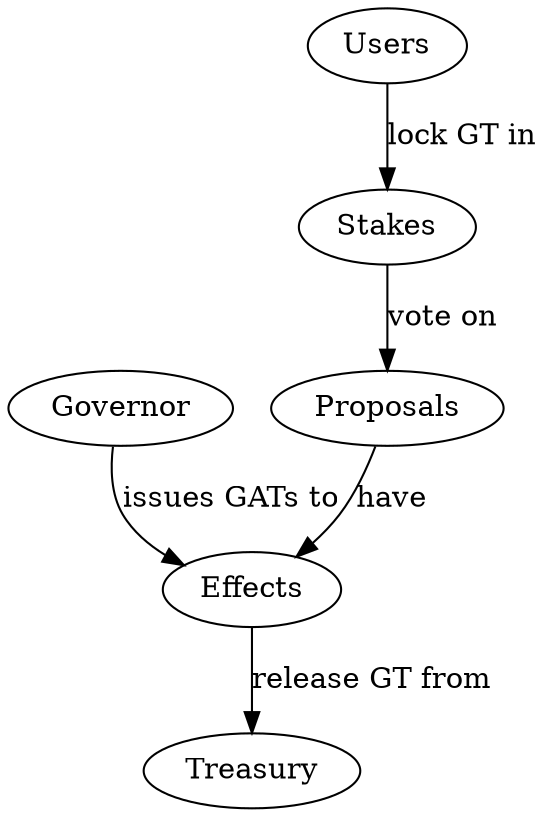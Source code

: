 digraph {
  Stakes -> Proposals [label="vote on"]
  Proposals -> Effects [label="have"]
  Governor -> Effects [label="issues GATs to"]
  Users -> Stakes [label="lock GT in"]
  Effects -> Treasury [label="release GT from"]
}
